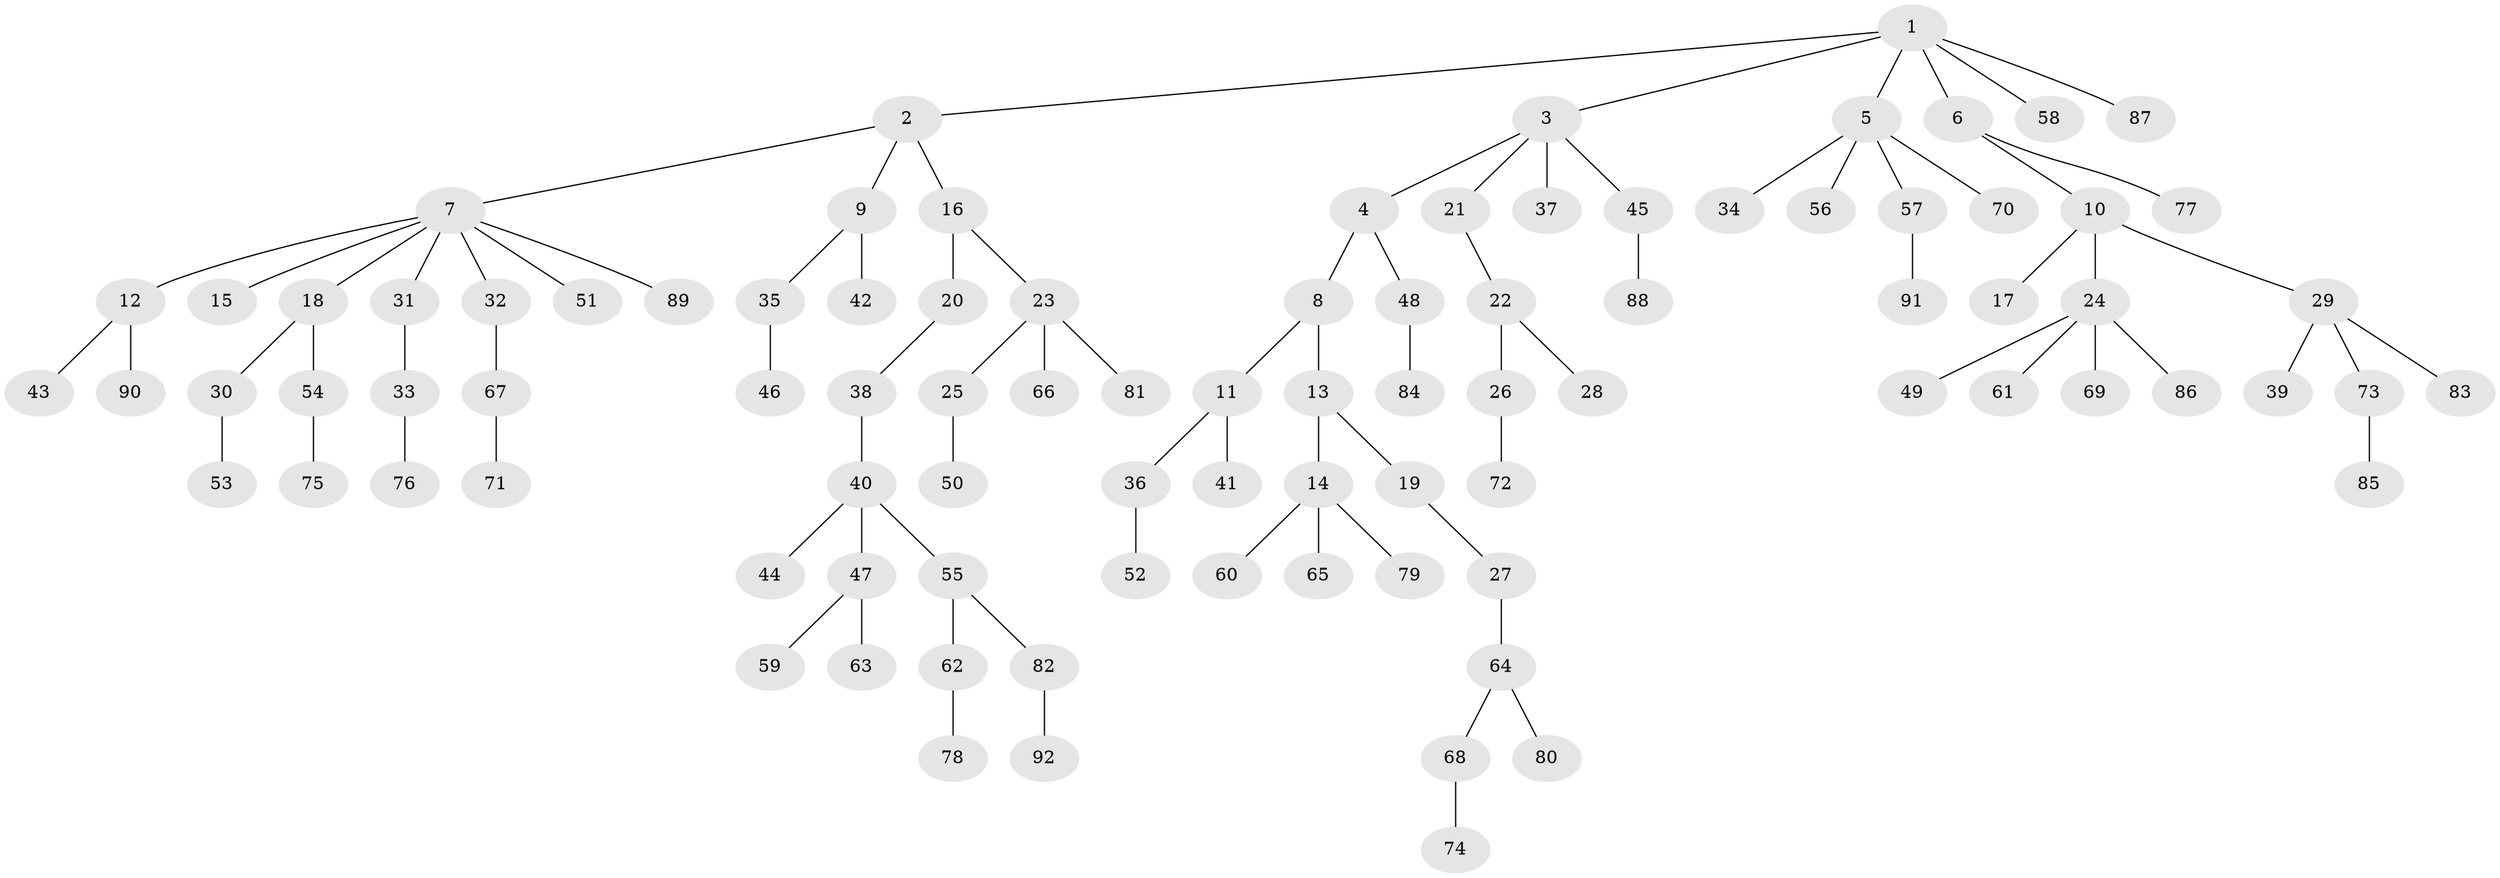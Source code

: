 // coarse degree distribution, {8: 0.01818181818181818, 6: 0.03636363636363636, 3: 0.10909090909090909, 7: 0.01818181818181818, 1: 0.6181818181818182, 2: 0.14545454545454545, 5: 0.01818181818181818, 4: 0.03636363636363636}
// Generated by graph-tools (version 1.1) at 2025/19/03/04/25 18:19:11]
// undirected, 92 vertices, 91 edges
graph export_dot {
graph [start="1"]
  node [color=gray90,style=filled];
  1;
  2;
  3;
  4;
  5;
  6;
  7;
  8;
  9;
  10;
  11;
  12;
  13;
  14;
  15;
  16;
  17;
  18;
  19;
  20;
  21;
  22;
  23;
  24;
  25;
  26;
  27;
  28;
  29;
  30;
  31;
  32;
  33;
  34;
  35;
  36;
  37;
  38;
  39;
  40;
  41;
  42;
  43;
  44;
  45;
  46;
  47;
  48;
  49;
  50;
  51;
  52;
  53;
  54;
  55;
  56;
  57;
  58;
  59;
  60;
  61;
  62;
  63;
  64;
  65;
  66;
  67;
  68;
  69;
  70;
  71;
  72;
  73;
  74;
  75;
  76;
  77;
  78;
  79;
  80;
  81;
  82;
  83;
  84;
  85;
  86;
  87;
  88;
  89;
  90;
  91;
  92;
  1 -- 2;
  1 -- 3;
  1 -- 5;
  1 -- 6;
  1 -- 58;
  1 -- 87;
  2 -- 7;
  2 -- 9;
  2 -- 16;
  3 -- 4;
  3 -- 21;
  3 -- 37;
  3 -- 45;
  4 -- 8;
  4 -- 48;
  5 -- 34;
  5 -- 56;
  5 -- 57;
  5 -- 70;
  6 -- 10;
  6 -- 77;
  7 -- 12;
  7 -- 15;
  7 -- 18;
  7 -- 31;
  7 -- 32;
  7 -- 51;
  7 -- 89;
  8 -- 11;
  8 -- 13;
  9 -- 35;
  9 -- 42;
  10 -- 17;
  10 -- 24;
  10 -- 29;
  11 -- 36;
  11 -- 41;
  12 -- 43;
  12 -- 90;
  13 -- 14;
  13 -- 19;
  14 -- 60;
  14 -- 65;
  14 -- 79;
  16 -- 20;
  16 -- 23;
  18 -- 30;
  18 -- 54;
  19 -- 27;
  20 -- 38;
  21 -- 22;
  22 -- 26;
  22 -- 28;
  23 -- 25;
  23 -- 66;
  23 -- 81;
  24 -- 49;
  24 -- 61;
  24 -- 69;
  24 -- 86;
  25 -- 50;
  26 -- 72;
  27 -- 64;
  29 -- 39;
  29 -- 73;
  29 -- 83;
  30 -- 53;
  31 -- 33;
  32 -- 67;
  33 -- 76;
  35 -- 46;
  36 -- 52;
  38 -- 40;
  40 -- 44;
  40 -- 47;
  40 -- 55;
  45 -- 88;
  47 -- 59;
  47 -- 63;
  48 -- 84;
  54 -- 75;
  55 -- 62;
  55 -- 82;
  57 -- 91;
  62 -- 78;
  64 -- 68;
  64 -- 80;
  67 -- 71;
  68 -- 74;
  73 -- 85;
  82 -- 92;
}
